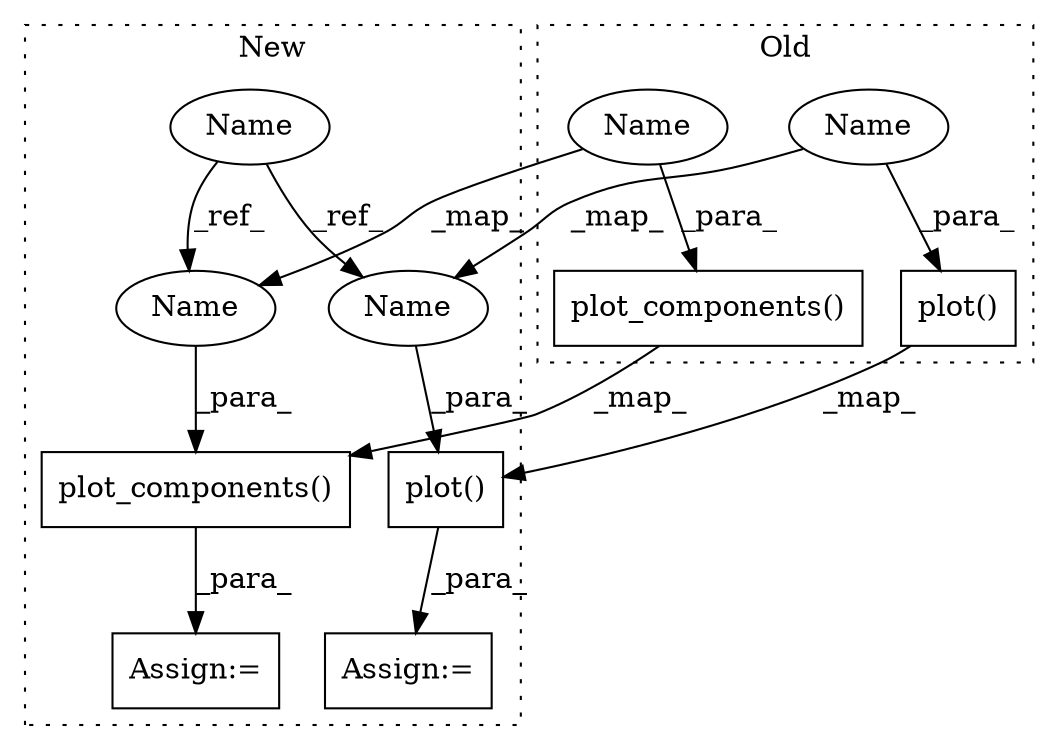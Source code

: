 digraph G {
subgraph cluster0 {
1 [label="plot_components()" a="75" s="1796,1822" l="18,1" shape="box"];
5 [label="plot()" a="75" s="1709,1724" l="7,1" shape="box"];
10 [label="Name" a="87" s="1716" l="8" shape="ellipse"];
11 [label="Name" a="87" s="1814" l="8" shape="ellipse"];
label = "Old";
style="dotted";
}
subgraph cluster1 {
2 [label="plot_components()" a="75" s="2026,2052" l="18,1" shape="box"];
3 [label="Assign:=" a="68" s="2023" l="3" shape="box"];
4 [label="Name" a="87" s="1627" l="8" shape="ellipse"];
6 [label="plot()" a="75" s="1730,1745" l="7,1" shape="box"];
7 [label="Assign:=" a="68" s="1727" l="3" shape="box"];
8 [label="Name" a="87" s="2044" l="8" shape="ellipse"];
9 [label="Name" a="87" s="1737" l="8" shape="ellipse"];
label = "New";
style="dotted";
}
1 -> 2 [label="_map_"];
2 -> 3 [label="_para_"];
4 -> 9 [label="_ref_"];
4 -> 8 [label="_ref_"];
5 -> 6 [label="_map_"];
6 -> 7 [label="_para_"];
8 -> 2 [label="_para_"];
9 -> 6 [label="_para_"];
10 -> 9 [label="_map_"];
10 -> 5 [label="_para_"];
11 -> 1 [label="_para_"];
11 -> 8 [label="_map_"];
}
